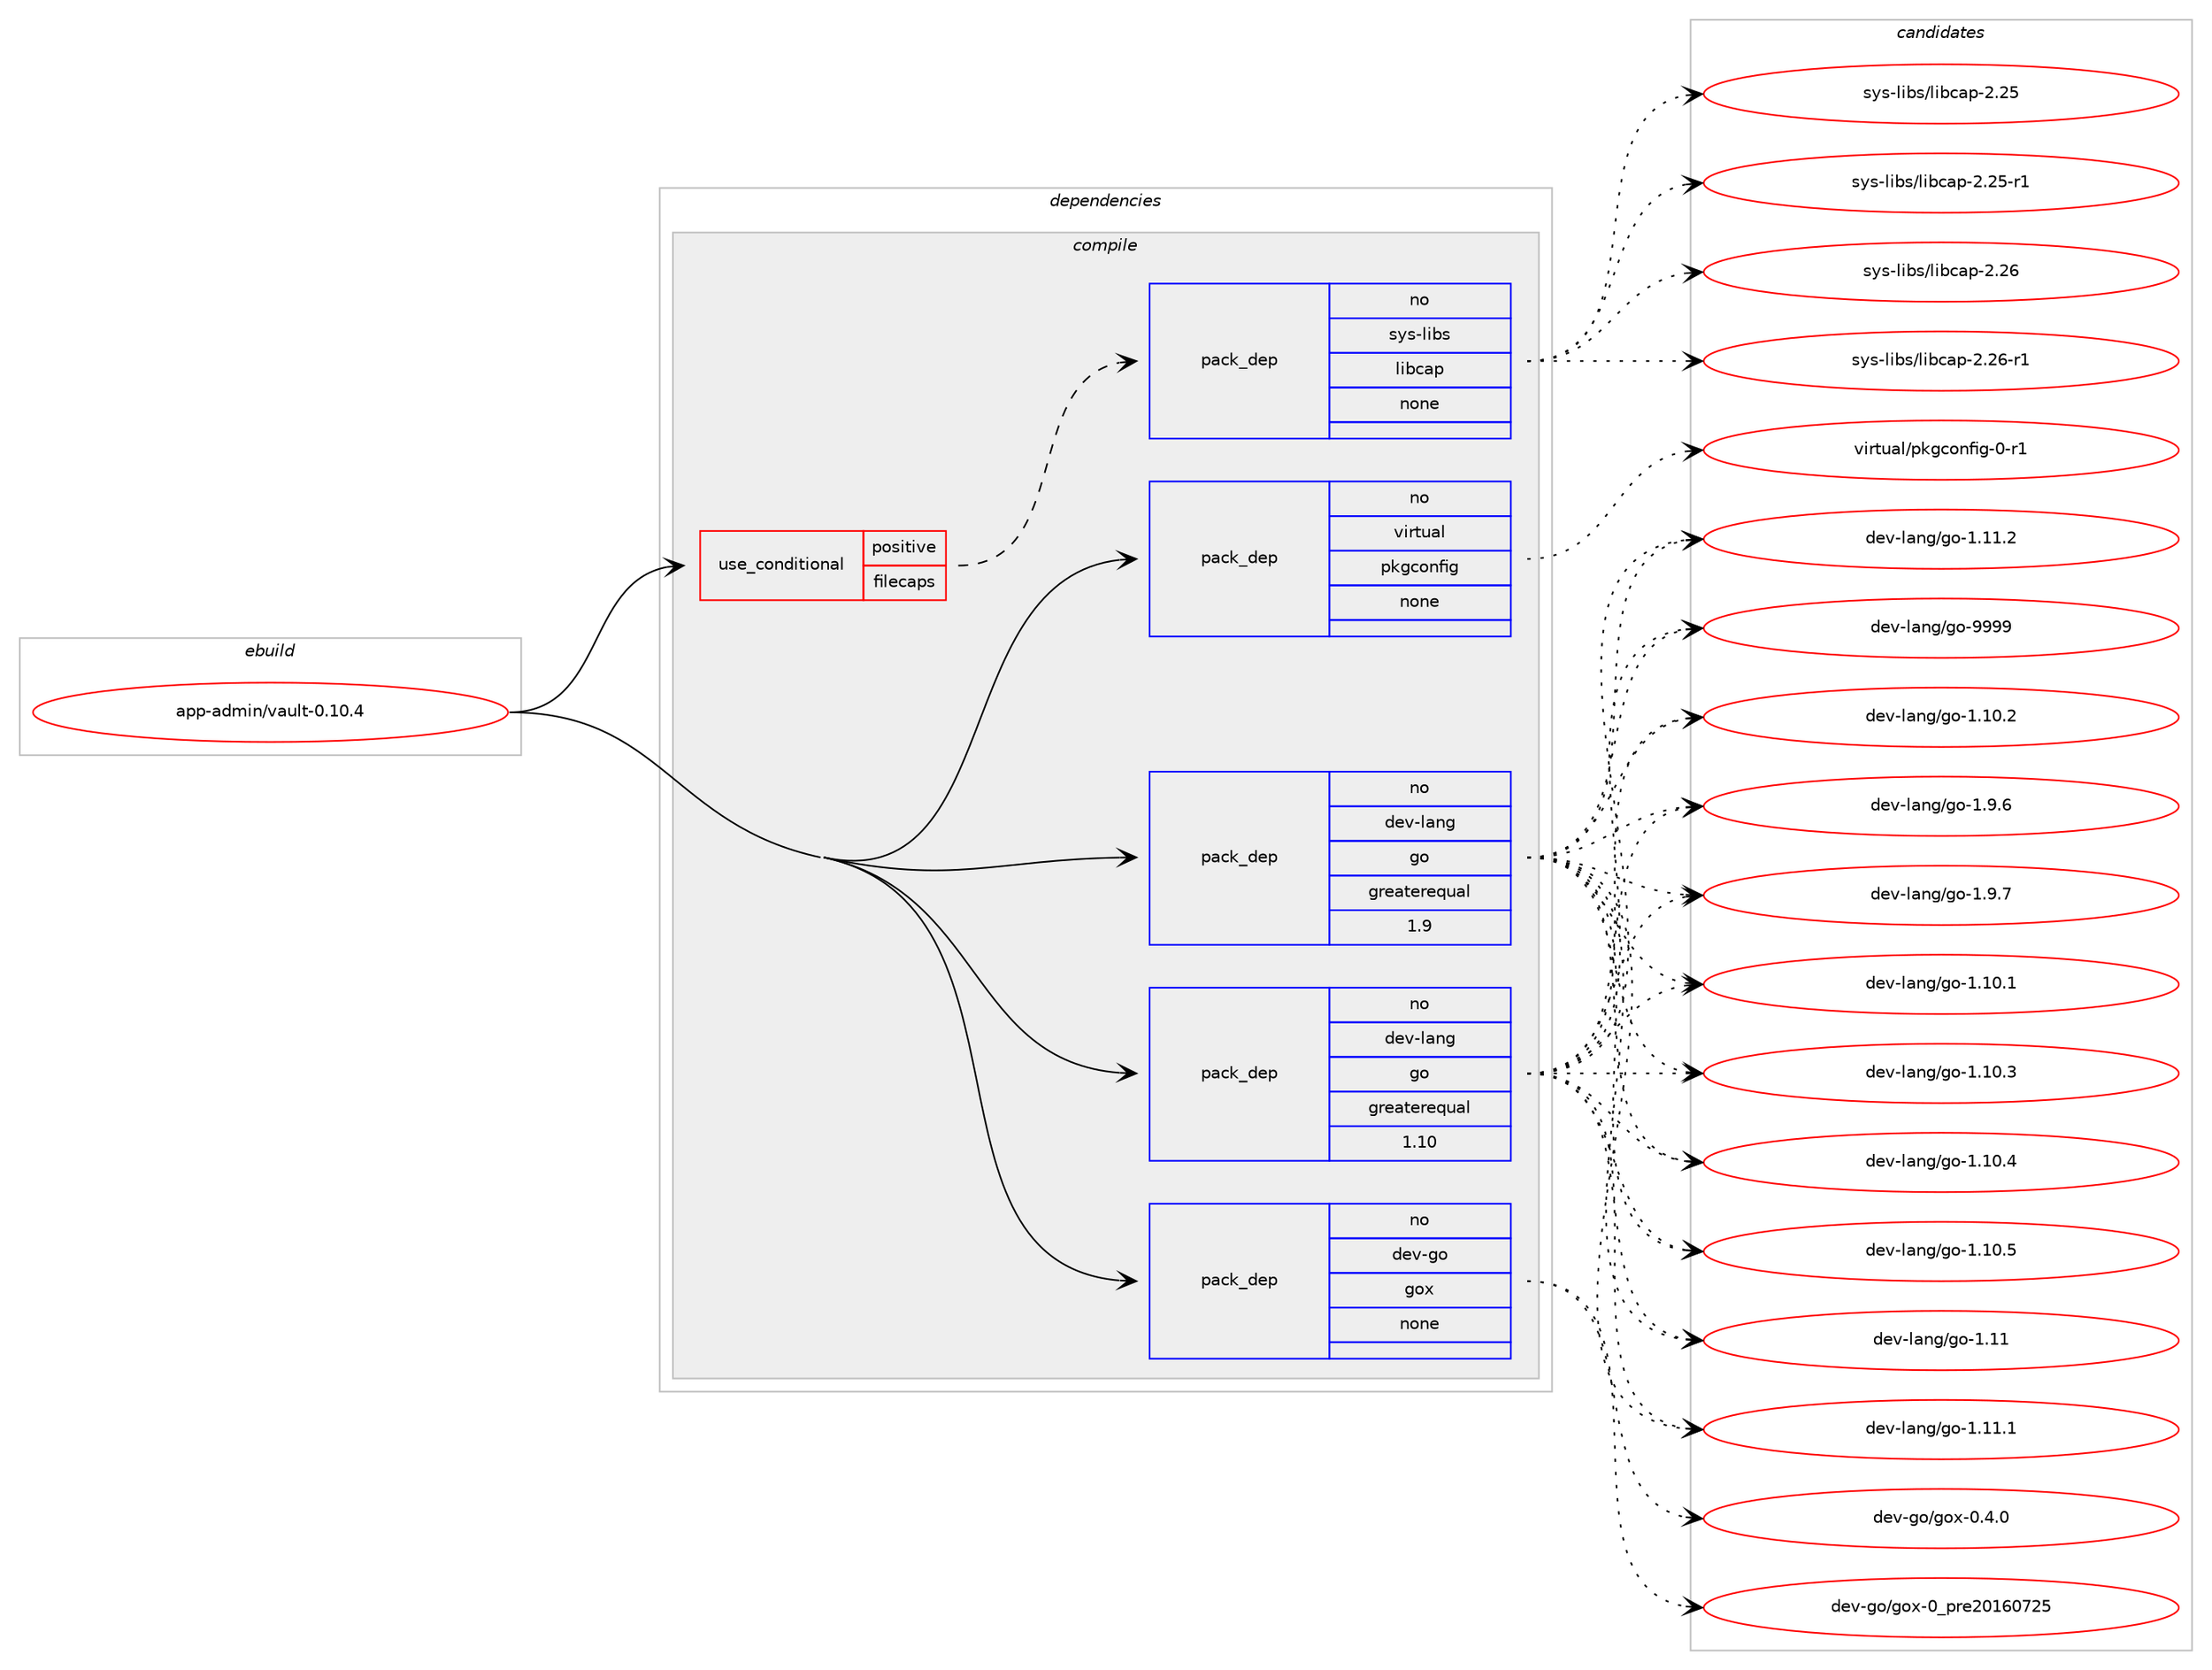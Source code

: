 digraph prolog {

# *************
# Graph options
# *************

newrank=true;
concentrate=true;
compound=true;
graph [rankdir=LR,fontname=Helvetica,fontsize=10,ranksep=1.5];#, ranksep=2.5, nodesep=0.2];
edge  [arrowhead=vee];
node  [fontname=Helvetica,fontsize=10];

# **********
# The ebuild
# **********

subgraph cluster_leftcol {
color=gray;
rank=same;
label=<<i>ebuild</i>>;
id [label="app-admin/vault-0.10.4", color=red, width=4, href="../app-admin/vault-0.10.4.svg"];
}

# ****************
# The dependencies
# ****************

subgraph cluster_midcol {
color=gray;
label=<<i>dependencies</i>>;
subgraph cluster_compile {
fillcolor="#eeeeee";
style=filled;
label=<<i>compile</i>>;
subgraph cond309 {
dependency1891 [label=<<TABLE BORDER="0" CELLBORDER="1" CELLSPACING="0" CELLPADDING="4"><TR><TD ROWSPAN="3" CELLPADDING="10">use_conditional</TD></TR><TR><TD>positive</TD></TR><TR><TD>filecaps</TD></TR></TABLE>>, shape=none, color=red];
subgraph pack1507 {
dependency1892 [label=<<TABLE BORDER="0" CELLBORDER="1" CELLSPACING="0" CELLPADDING="4" WIDTH="220"><TR><TD ROWSPAN="6" CELLPADDING="30">pack_dep</TD></TR><TR><TD WIDTH="110">no</TD></TR><TR><TD>sys-libs</TD></TR><TR><TD>libcap</TD></TR><TR><TD>none</TD></TR><TR><TD></TD></TR></TABLE>>, shape=none, color=blue];
}
dependency1891:e -> dependency1892:w [weight=20,style="dashed",arrowhead="vee"];
}
id:e -> dependency1891:w [weight=20,style="solid",arrowhead="vee"];
subgraph pack1508 {
dependency1893 [label=<<TABLE BORDER="0" CELLBORDER="1" CELLSPACING="0" CELLPADDING="4" WIDTH="220"><TR><TD ROWSPAN="6" CELLPADDING="30">pack_dep</TD></TR><TR><TD WIDTH="110">no</TD></TR><TR><TD>dev-go</TD></TR><TR><TD>gox</TD></TR><TR><TD>none</TD></TR><TR><TD></TD></TR></TABLE>>, shape=none, color=blue];
}
id:e -> dependency1893:w [weight=20,style="solid",arrowhead="vee"];
subgraph pack1509 {
dependency1894 [label=<<TABLE BORDER="0" CELLBORDER="1" CELLSPACING="0" CELLPADDING="4" WIDTH="220"><TR><TD ROWSPAN="6" CELLPADDING="30">pack_dep</TD></TR><TR><TD WIDTH="110">no</TD></TR><TR><TD>dev-lang</TD></TR><TR><TD>go</TD></TR><TR><TD>greaterequal</TD></TR><TR><TD>1.10</TD></TR></TABLE>>, shape=none, color=blue];
}
id:e -> dependency1894:w [weight=20,style="solid",arrowhead="vee"];
subgraph pack1510 {
dependency1895 [label=<<TABLE BORDER="0" CELLBORDER="1" CELLSPACING="0" CELLPADDING="4" WIDTH="220"><TR><TD ROWSPAN="6" CELLPADDING="30">pack_dep</TD></TR><TR><TD WIDTH="110">no</TD></TR><TR><TD>dev-lang</TD></TR><TR><TD>go</TD></TR><TR><TD>greaterequal</TD></TR><TR><TD>1.9</TD></TR></TABLE>>, shape=none, color=blue];
}
id:e -> dependency1895:w [weight=20,style="solid",arrowhead="vee"];
subgraph pack1511 {
dependency1896 [label=<<TABLE BORDER="0" CELLBORDER="1" CELLSPACING="0" CELLPADDING="4" WIDTH="220"><TR><TD ROWSPAN="6" CELLPADDING="30">pack_dep</TD></TR><TR><TD WIDTH="110">no</TD></TR><TR><TD>virtual</TD></TR><TR><TD>pkgconfig</TD></TR><TR><TD>none</TD></TR><TR><TD></TD></TR></TABLE>>, shape=none, color=blue];
}
id:e -> dependency1896:w [weight=20,style="solid",arrowhead="vee"];
}
subgraph cluster_compileandrun {
fillcolor="#eeeeee";
style=filled;
label=<<i>compile and run</i>>;
}
subgraph cluster_run {
fillcolor="#eeeeee";
style=filled;
label=<<i>run</i>>;
}
}

# **************
# The candidates
# **************

subgraph cluster_choices {
rank=same;
color=gray;
label=<<i>candidates</i>>;

subgraph choice1507 {
color=black;
nodesep=1;
choice1151211154510810598115471081059899971124550465053 [label="sys-libs/libcap-2.25", color=red, width=4,href="../sys-libs/libcap-2.25.svg"];
choice11512111545108105981154710810598999711245504650534511449 [label="sys-libs/libcap-2.25-r1", color=red, width=4,href="../sys-libs/libcap-2.25-r1.svg"];
choice1151211154510810598115471081059899971124550465054 [label="sys-libs/libcap-2.26", color=red, width=4,href="../sys-libs/libcap-2.26.svg"];
choice11512111545108105981154710810598999711245504650544511449 [label="sys-libs/libcap-2.26-r1", color=red, width=4,href="../sys-libs/libcap-2.26-r1.svg"];
dependency1892:e -> choice1151211154510810598115471081059899971124550465053:w [style=dotted,weight="100"];
dependency1892:e -> choice11512111545108105981154710810598999711245504650534511449:w [style=dotted,weight="100"];
dependency1892:e -> choice1151211154510810598115471081059899971124550465054:w [style=dotted,weight="100"];
dependency1892:e -> choice11512111545108105981154710810598999711245504650544511449:w [style=dotted,weight="100"];
}
subgraph choice1508 {
color=black;
nodesep=1;
choice1001011184510311147103111120454846524648 [label="dev-go/gox-0.4.0", color=red, width=4,href="../dev-go/gox-0.4.0.svg"];
choice10010111845103111471031111204548951121141015048495448555053 [label="dev-go/gox-0_pre20160725", color=red, width=4,href="../dev-go/gox-0_pre20160725.svg"];
dependency1893:e -> choice1001011184510311147103111120454846524648:w [style=dotted,weight="100"];
dependency1893:e -> choice10010111845103111471031111204548951121141015048495448555053:w [style=dotted,weight="100"];
}
subgraph choice1509 {
color=black;
nodesep=1;
choice10010111845108971101034710311145494649484650 [label="dev-lang/go-1.10.2", color=red, width=4,href="../dev-lang/go-1.10.2.svg"];
choice100101118451089711010347103111454946574654 [label="dev-lang/go-1.9.6", color=red, width=4,href="../dev-lang/go-1.9.6.svg"];
choice100101118451089711010347103111454946574655 [label="dev-lang/go-1.9.7", color=red, width=4,href="../dev-lang/go-1.9.7.svg"];
choice10010111845108971101034710311145494649484649 [label="dev-lang/go-1.10.1", color=red, width=4,href="../dev-lang/go-1.10.1.svg"];
choice10010111845108971101034710311145494649484651 [label="dev-lang/go-1.10.3", color=red, width=4,href="../dev-lang/go-1.10.3.svg"];
choice10010111845108971101034710311145494649484652 [label="dev-lang/go-1.10.4", color=red, width=4,href="../dev-lang/go-1.10.4.svg"];
choice10010111845108971101034710311145494649484653 [label="dev-lang/go-1.10.5", color=red, width=4,href="../dev-lang/go-1.10.5.svg"];
choice1001011184510897110103471031114549464949 [label="dev-lang/go-1.11", color=red, width=4,href="../dev-lang/go-1.11.svg"];
choice10010111845108971101034710311145494649494649 [label="dev-lang/go-1.11.1", color=red, width=4,href="../dev-lang/go-1.11.1.svg"];
choice10010111845108971101034710311145494649494650 [label="dev-lang/go-1.11.2", color=red, width=4,href="../dev-lang/go-1.11.2.svg"];
choice1001011184510897110103471031114557575757 [label="dev-lang/go-9999", color=red, width=4,href="../dev-lang/go-9999.svg"];
dependency1894:e -> choice10010111845108971101034710311145494649484650:w [style=dotted,weight="100"];
dependency1894:e -> choice100101118451089711010347103111454946574654:w [style=dotted,weight="100"];
dependency1894:e -> choice100101118451089711010347103111454946574655:w [style=dotted,weight="100"];
dependency1894:e -> choice10010111845108971101034710311145494649484649:w [style=dotted,weight="100"];
dependency1894:e -> choice10010111845108971101034710311145494649484651:w [style=dotted,weight="100"];
dependency1894:e -> choice10010111845108971101034710311145494649484652:w [style=dotted,weight="100"];
dependency1894:e -> choice10010111845108971101034710311145494649484653:w [style=dotted,weight="100"];
dependency1894:e -> choice1001011184510897110103471031114549464949:w [style=dotted,weight="100"];
dependency1894:e -> choice10010111845108971101034710311145494649494649:w [style=dotted,weight="100"];
dependency1894:e -> choice10010111845108971101034710311145494649494650:w [style=dotted,weight="100"];
dependency1894:e -> choice1001011184510897110103471031114557575757:w [style=dotted,weight="100"];
}
subgraph choice1510 {
color=black;
nodesep=1;
choice10010111845108971101034710311145494649484650 [label="dev-lang/go-1.10.2", color=red, width=4,href="../dev-lang/go-1.10.2.svg"];
choice100101118451089711010347103111454946574654 [label="dev-lang/go-1.9.6", color=red, width=4,href="../dev-lang/go-1.9.6.svg"];
choice100101118451089711010347103111454946574655 [label="dev-lang/go-1.9.7", color=red, width=4,href="../dev-lang/go-1.9.7.svg"];
choice10010111845108971101034710311145494649484649 [label="dev-lang/go-1.10.1", color=red, width=4,href="../dev-lang/go-1.10.1.svg"];
choice10010111845108971101034710311145494649484651 [label="dev-lang/go-1.10.3", color=red, width=4,href="../dev-lang/go-1.10.3.svg"];
choice10010111845108971101034710311145494649484652 [label="dev-lang/go-1.10.4", color=red, width=4,href="../dev-lang/go-1.10.4.svg"];
choice10010111845108971101034710311145494649484653 [label="dev-lang/go-1.10.5", color=red, width=4,href="../dev-lang/go-1.10.5.svg"];
choice1001011184510897110103471031114549464949 [label="dev-lang/go-1.11", color=red, width=4,href="../dev-lang/go-1.11.svg"];
choice10010111845108971101034710311145494649494649 [label="dev-lang/go-1.11.1", color=red, width=4,href="../dev-lang/go-1.11.1.svg"];
choice10010111845108971101034710311145494649494650 [label="dev-lang/go-1.11.2", color=red, width=4,href="../dev-lang/go-1.11.2.svg"];
choice1001011184510897110103471031114557575757 [label="dev-lang/go-9999", color=red, width=4,href="../dev-lang/go-9999.svg"];
dependency1895:e -> choice10010111845108971101034710311145494649484650:w [style=dotted,weight="100"];
dependency1895:e -> choice100101118451089711010347103111454946574654:w [style=dotted,weight="100"];
dependency1895:e -> choice100101118451089711010347103111454946574655:w [style=dotted,weight="100"];
dependency1895:e -> choice10010111845108971101034710311145494649484649:w [style=dotted,weight="100"];
dependency1895:e -> choice10010111845108971101034710311145494649484651:w [style=dotted,weight="100"];
dependency1895:e -> choice10010111845108971101034710311145494649484652:w [style=dotted,weight="100"];
dependency1895:e -> choice10010111845108971101034710311145494649484653:w [style=dotted,weight="100"];
dependency1895:e -> choice1001011184510897110103471031114549464949:w [style=dotted,weight="100"];
dependency1895:e -> choice10010111845108971101034710311145494649494649:w [style=dotted,weight="100"];
dependency1895:e -> choice10010111845108971101034710311145494649494650:w [style=dotted,weight="100"];
dependency1895:e -> choice1001011184510897110103471031114557575757:w [style=dotted,weight="100"];
}
subgraph choice1511 {
color=black;
nodesep=1;
choice11810511411611797108471121071039911111010210510345484511449 [label="virtual/pkgconfig-0-r1", color=red, width=4,href="../virtual/pkgconfig-0-r1.svg"];
dependency1896:e -> choice11810511411611797108471121071039911111010210510345484511449:w [style=dotted,weight="100"];
}
}

}
